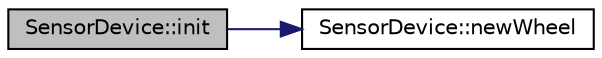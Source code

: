 digraph "SensorDevice::init"
{
  edge [fontname="Helvetica",fontsize="10",labelfontname="Helvetica",labelfontsize="10"];
  node [fontname="Helvetica",fontsize="10",shape=record];
  rankdir="LR";
  Node9 [label="SensorDevice::init",height=0.2,width=0.4,color="black", fillcolor="grey75", style="filled", fontcolor="black"];
  Node9 -> Node10 [color="midnightblue",fontsize="10",style="solid"];
  Node10 [label="SensorDevice::newWheel",height=0.2,width=0.4,color="black", fillcolor="white", style="filled",URL="$class_sensor_device.html#a3b67e95ea619719648481f76c2ae1b18"];
}

